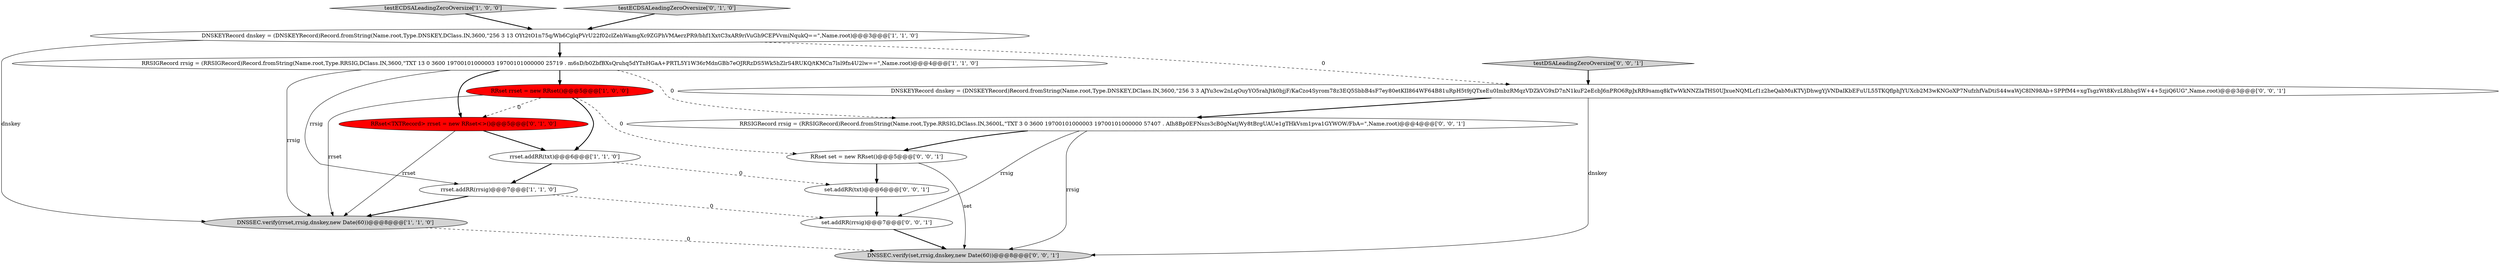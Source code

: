 digraph {
1 [style = filled, label = "RRSIGRecord rrsig = (RRSIGRecord)Record.fromString(Name.root,Type.RRSIG,DClass.IN,3600,\"TXT 13 0 3600 19700101000003 19700101000000 25719 . m6sD/b0ZbfBXsQruhq5dYTnHGaA+PRTL5Y1W36rMdnGBb7eOJRRzDS5Wk5hZlrS4RUKQ/tKMCn7lsl9fn4U2lw==\",Name.root)@@@4@@@['1', '1', '0']", fillcolor = white, shape = ellipse image = "AAA0AAABBB1BBB"];
5 [style = filled, label = "rrset.addRR(txt)@@@6@@@['1', '1', '0']", fillcolor = white, shape = ellipse image = "AAA0AAABBB1BBB"];
0 [style = filled, label = "rrset.addRR(rrsig)@@@7@@@['1', '1', '0']", fillcolor = white, shape = ellipse image = "AAA0AAABBB1BBB"];
3 [style = filled, label = "DNSSEC.verify(rrset,rrsig,dnskey,new Date(60))@@@8@@@['1', '1', '0']", fillcolor = lightgray, shape = ellipse image = "AAA0AAABBB1BBB"];
12 [style = filled, label = "RRset set = new RRset()@@@5@@@['0', '0', '1']", fillcolor = white, shape = ellipse image = "AAA0AAABBB3BBB"];
13 [style = filled, label = "set.addRR(rrsig)@@@7@@@['0', '0', '1']", fillcolor = white, shape = ellipse image = "AAA0AAABBB3BBB"];
14 [style = filled, label = "RRSIGRecord rrsig = (RRSIGRecord)Record.fromString(Name.root,Type.RRSIG,DClass.IN,3600L,\"TXT 3 0 3600 19700101000003 19700101000000 57407 . AIh8Bp0EFNszs3cB0gNatjWy8tBrgUAUe1gTHkVsm1pva1GYWOW/FbA=\",Name.root)@@@4@@@['0', '0', '1']", fillcolor = white, shape = ellipse image = "AAA0AAABBB3BBB"];
2 [style = filled, label = "RRset rrset = new RRset()@@@5@@@['1', '0', '0']", fillcolor = red, shape = ellipse image = "AAA1AAABBB1BBB"];
9 [style = filled, label = "DNSKEYRecord dnskey = (DNSKEYRecord)Record.fromString(Name.root,Type.DNSKEY,DClass.IN,3600,\"256 3 3 AJYu3cw2nLqOuyYO5rahJtk0bjjF/KaCzo4Syrom78z3EQ5SbbB4sF7ey80etKII864WF64B81uRpH5t9jQTxeEu0ImbzRMqzVDZkVG9xD7nN1kuF2eEcbJ6nPRO6RpJxRR9samq8kTwWkNNZIaTHS0UJxueNQMLcf1z2heQabMuKTVjDhwgYjVNDaIKbEFuUL55TKQflphJYUXcb2M3wKNGoXP7NufzhfVaDtiS44waWjC8IN98Ab+SPPfM4+xgTsgzWt8KvzL8hhqSW+4+5zjiQ6UG\",Name.root)@@@3@@@['0', '0', '1']", fillcolor = white, shape = ellipse image = "AAA0AAABBB3BBB"];
7 [style = filled, label = "RRset<TXTRecord> rrset = new RRset<>()@@@5@@@['0', '1', '0']", fillcolor = red, shape = ellipse image = "AAA1AAABBB2BBB"];
11 [style = filled, label = "testDSALeadingZeroOversize['0', '0', '1']", fillcolor = lightgray, shape = diamond image = "AAA0AAABBB3BBB"];
10 [style = filled, label = "set.addRR(txt)@@@6@@@['0', '0', '1']", fillcolor = white, shape = ellipse image = "AAA0AAABBB3BBB"];
4 [style = filled, label = "testECDSALeadingZeroOversize['1', '0', '0']", fillcolor = lightgray, shape = diamond image = "AAA0AAABBB1BBB"];
8 [style = filled, label = "testECDSALeadingZeroOversize['0', '1', '0']", fillcolor = lightgray, shape = diamond image = "AAA0AAABBB2BBB"];
6 [style = filled, label = "DNSKEYRecord dnskey = (DNSKEYRecord)Record.fromString(Name.root,Type.DNSKEY,DClass.IN,3600,\"256 3 13 OYt2tO1n75q/Wb6CglqPVrU22f02clZehWamgXc9ZGPhVMAerzPR9/bhf1XxtC3xAR9riVuGh9CEPVvmiNqukQ==\",Name.root)@@@3@@@['1', '1', '0']", fillcolor = white, shape = ellipse image = "AAA0AAABBB1BBB"];
15 [style = filled, label = "DNSSEC.verify(set,rrsig,dnskey,new Date(60))@@@8@@@['0', '0', '1']", fillcolor = lightgray, shape = ellipse image = "AAA0AAABBB3BBB"];
0->3 [style = bold, label=""];
1->14 [style = dashed, label="0"];
4->6 [style = bold, label=""];
14->15 [style = solid, label="rrsig"];
6->9 [style = dashed, label="0"];
8->6 [style = bold, label=""];
12->15 [style = solid, label="set"];
9->15 [style = solid, label="dnskey"];
2->7 [style = dashed, label="0"];
11->9 [style = bold, label=""];
1->3 [style = solid, label="rrsig"];
1->7 [style = bold, label=""];
6->1 [style = bold, label=""];
2->12 [style = dashed, label="0"];
7->5 [style = bold, label=""];
12->10 [style = bold, label=""];
2->3 [style = solid, label="rrset"];
5->0 [style = bold, label=""];
10->13 [style = bold, label=""];
5->10 [style = dashed, label="0"];
14->12 [style = bold, label=""];
0->13 [style = dashed, label="0"];
7->3 [style = solid, label="rrset"];
14->13 [style = solid, label="rrsig"];
9->14 [style = bold, label=""];
3->15 [style = dashed, label="0"];
1->2 [style = bold, label=""];
13->15 [style = bold, label=""];
1->0 [style = solid, label="rrsig"];
6->3 [style = solid, label="dnskey"];
2->5 [style = bold, label=""];
}
